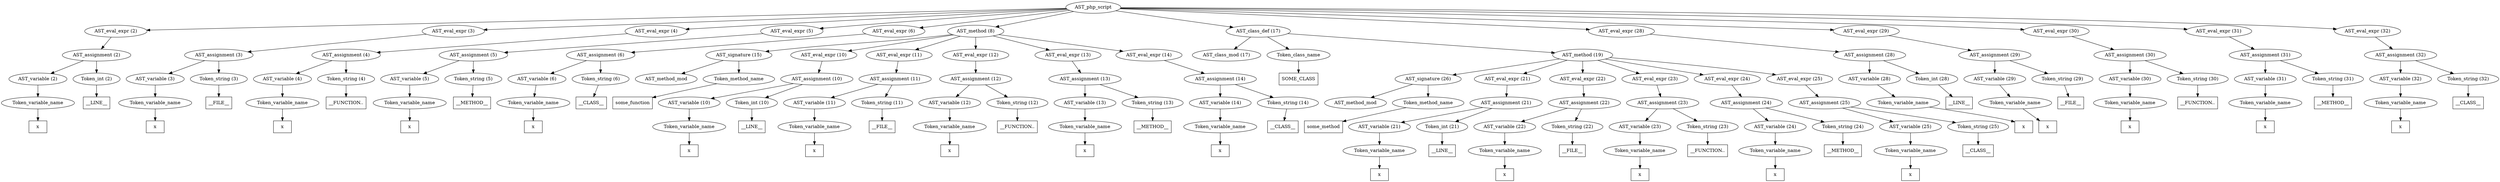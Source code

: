 /*
 * AST in dot format generated by phc -- the PHP compiler
 */

digraph AST {
node_0 [label="AST_php_script"];
node_1 [label="AST_eval_expr (2)"];
node_2 [label="AST_assignment (2)"];
node_3 [label="AST_variable (2)"];
node_4 [label="Token_variable_name"];
node_5 [label="x", shape=box]
node_4 -> node_5;
node_3 -> node_4;
node_6 [label="Token_int (2)"];
node_7 [label="__LINE__", shape=box]
node_6 -> node_7;
node_2 -> node_6;
node_2 -> node_3;
node_1 -> node_2;
node_8 [label="AST_eval_expr (3)"];
node_9 [label="AST_assignment (3)"];
node_10 [label="AST_variable (3)"];
node_11 [label="Token_variable_name"];
node_12 [label="x", shape=box]
node_11 -> node_12;
node_10 -> node_11;
node_13 [label="Token_string (3)"];
node_14 [label="__FILE__", shape=box]
node_13 -> node_14;
node_9 -> node_13;
node_9 -> node_10;
node_8 -> node_9;
node_15 [label="AST_eval_expr (4)"];
node_16 [label="AST_assignment (4)"];
node_17 [label="AST_variable (4)"];
node_18 [label="Token_variable_name"];
node_19 [label="x", shape=box]
node_18 -> node_19;
node_17 -> node_18;
node_20 [label="Token_string (4)"];
node_21 [label="__FUNCTION..", shape=box]
node_20 -> node_21;
node_16 -> node_20;
node_16 -> node_17;
node_15 -> node_16;
node_22 [label="AST_eval_expr (5)"];
node_23 [label="AST_assignment (5)"];
node_24 [label="AST_variable (5)"];
node_25 [label="Token_variable_name"];
node_26 [label="x", shape=box]
node_25 -> node_26;
node_24 -> node_25;
node_27 [label="Token_string (5)"];
node_28 [label="__METHOD__", shape=box]
node_27 -> node_28;
node_23 -> node_27;
node_23 -> node_24;
node_22 -> node_23;
node_29 [label="AST_eval_expr (6)"];
node_30 [label="AST_assignment (6)"];
node_31 [label="AST_variable (6)"];
node_32 [label="Token_variable_name"];
node_33 [label="x", shape=box]
node_32 -> node_33;
node_31 -> node_32;
node_34 [label="Token_string (6)"];
node_35 [label="__CLASS__", shape=box]
node_34 -> node_35;
node_30 -> node_34;
node_30 -> node_31;
node_29 -> node_30;
node_36 [label="AST_method (8)"];
node_37 [label="AST_signature (15)"];
node_38 [label="AST_method_mod"];
node_39 [label="Token_method_name"];
node_40 [label="some_function", shape=box]
node_39 -> node_40;
node_37 -> node_39;
node_37 -> node_38;
node_41 [label="AST_eval_expr (10)"];
node_42 [label="AST_assignment (10)"];
node_43 [label="AST_variable (10)"];
node_44 [label="Token_variable_name"];
node_45 [label="x", shape=box]
node_44 -> node_45;
node_43 -> node_44;
node_46 [label="Token_int (10)"];
node_47 [label="__LINE__", shape=box]
node_46 -> node_47;
node_42 -> node_46;
node_42 -> node_43;
node_41 -> node_42;
node_48 [label="AST_eval_expr (11)"];
node_49 [label="AST_assignment (11)"];
node_50 [label="AST_variable (11)"];
node_51 [label="Token_variable_name"];
node_52 [label="x", shape=box]
node_51 -> node_52;
node_50 -> node_51;
node_53 [label="Token_string (11)"];
node_54 [label="__FILE__", shape=box]
node_53 -> node_54;
node_49 -> node_53;
node_49 -> node_50;
node_48 -> node_49;
node_55 [label="AST_eval_expr (12)"];
node_56 [label="AST_assignment (12)"];
node_57 [label="AST_variable (12)"];
node_58 [label="Token_variable_name"];
node_59 [label="x", shape=box]
node_58 -> node_59;
node_57 -> node_58;
node_60 [label="Token_string (12)"];
node_61 [label="__FUNCTION..", shape=box]
node_60 -> node_61;
node_56 -> node_60;
node_56 -> node_57;
node_55 -> node_56;
node_62 [label="AST_eval_expr (13)"];
node_63 [label="AST_assignment (13)"];
node_64 [label="AST_variable (13)"];
node_65 [label="Token_variable_name"];
node_66 [label="x", shape=box]
node_65 -> node_66;
node_64 -> node_65;
node_67 [label="Token_string (13)"];
node_68 [label="__METHOD__", shape=box]
node_67 -> node_68;
node_63 -> node_67;
node_63 -> node_64;
node_62 -> node_63;
node_69 [label="AST_eval_expr (14)"];
node_70 [label="AST_assignment (14)"];
node_71 [label="AST_variable (14)"];
node_72 [label="Token_variable_name"];
node_73 [label="x", shape=box]
node_72 -> node_73;
node_71 -> node_72;
node_74 [label="Token_string (14)"];
node_75 [label="__CLASS__", shape=box]
node_74 -> node_75;
node_70 -> node_74;
node_70 -> node_71;
node_69 -> node_70;
node_36 -> node_69;
node_36 -> node_62;
node_36 -> node_55;
node_36 -> node_48;
node_36 -> node_41;
node_36 -> node_37;
node_76 [label="AST_class_def (17)"];
node_77 [label="AST_class_mod (17)"];
node_78 [label="Token_class_name"];
node_79 [label="SOME_CLASS", shape=box]
node_78 -> node_79;
node_80 [label="AST_method (19)"];
node_81 [label="AST_signature (26)"];
node_82 [label="AST_method_mod"];
node_83 [label="Token_method_name"];
node_84 [label="some_method", shape=box]
node_83 -> node_84;
node_81 -> node_83;
node_81 -> node_82;
node_85 [label="AST_eval_expr (21)"];
node_86 [label="AST_assignment (21)"];
node_87 [label="AST_variable (21)"];
node_88 [label="Token_variable_name"];
node_89 [label="x", shape=box]
node_88 -> node_89;
node_87 -> node_88;
node_90 [label="Token_int (21)"];
node_91 [label="__LINE__", shape=box]
node_90 -> node_91;
node_86 -> node_90;
node_86 -> node_87;
node_85 -> node_86;
node_92 [label="AST_eval_expr (22)"];
node_93 [label="AST_assignment (22)"];
node_94 [label="AST_variable (22)"];
node_95 [label="Token_variable_name"];
node_96 [label="x", shape=box]
node_95 -> node_96;
node_94 -> node_95;
node_97 [label="Token_string (22)"];
node_98 [label="__FILE__", shape=box]
node_97 -> node_98;
node_93 -> node_97;
node_93 -> node_94;
node_92 -> node_93;
node_99 [label="AST_eval_expr (23)"];
node_100 [label="AST_assignment (23)"];
node_101 [label="AST_variable (23)"];
node_102 [label="Token_variable_name"];
node_103 [label="x", shape=box]
node_102 -> node_103;
node_101 -> node_102;
node_104 [label="Token_string (23)"];
node_105 [label="__FUNCTION..", shape=box]
node_104 -> node_105;
node_100 -> node_104;
node_100 -> node_101;
node_99 -> node_100;
node_106 [label="AST_eval_expr (24)"];
node_107 [label="AST_assignment (24)"];
node_108 [label="AST_variable (24)"];
node_109 [label="Token_variable_name"];
node_110 [label="x", shape=box]
node_109 -> node_110;
node_108 -> node_109;
node_111 [label="Token_string (24)"];
node_112 [label="__METHOD__", shape=box]
node_111 -> node_112;
node_107 -> node_111;
node_107 -> node_108;
node_106 -> node_107;
node_113 [label="AST_eval_expr (25)"];
node_114 [label="AST_assignment (25)"];
node_115 [label="AST_variable (25)"];
node_116 [label="Token_variable_name"];
node_117 [label="x", shape=box]
node_116 -> node_117;
node_115 -> node_116;
node_118 [label="Token_string (25)"];
node_119 [label="__CLASS__", shape=box]
node_118 -> node_119;
node_114 -> node_118;
node_114 -> node_115;
node_113 -> node_114;
node_80 -> node_113;
node_80 -> node_106;
node_80 -> node_99;
node_80 -> node_92;
node_80 -> node_85;
node_80 -> node_81;
node_76 -> node_80;
node_76 -> node_78;
node_76 -> node_77;
node_120 [label="AST_eval_expr (28)"];
node_121 [label="AST_assignment (28)"];
node_122 [label="AST_variable (28)"];
node_123 [label="Token_variable_name"];
node_124 [label="x", shape=box]
node_123 -> node_124;
node_122 -> node_123;
node_125 [label="Token_int (28)"];
node_126 [label="__LINE__", shape=box]
node_125 -> node_126;
node_121 -> node_125;
node_121 -> node_122;
node_120 -> node_121;
node_127 [label="AST_eval_expr (29)"];
node_128 [label="AST_assignment (29)"];
node_129 [label="AST_variable (29)"];
node_130 [label="Token_variable_name"];
node_131 [label="x", shape=box]
node_130 -> node_131;
node_129 -> node_130;
node_132 [label="Token_string (29)"];
node_133 [label="__FILE__", shape=box]
node_132 -> node_133;
node_128 -> node_132;
node_128 -> node_129;
node_127 -> node_128;
node_134 [label="AST_eval_expr (30)"];
node_135 [label="AST_assignment (30)"];
node_136 [label="AST_variable (30)"];
node_137 [label="Token_variable_name"];
node_138 [label="x", shape=box]
node_137 -> node_138;
node_136 -> node_137;
node_139 [label="Token_string (30)"];
node_140 [label="__FUNCTION..", shape=box]
node_139 -> node_140;
node_135 -> node_139;
node_135 -> node_136;
node_134 -> node_135;
node_141 [label="AST_eval_expr (31)"];
node_142 [label="AST_assignment (31)"];
node_143 [label="AST_variable (31)"];
node_144 [label="Token_variable_name"];
node_145 [label="x", shape=box]
node_144 -> node_145;
node_143 -> node_144;
node_146 [label="Token_string (31)"];
node_147 [label="__METHOD__", shape=box]
node_146 -> node_147;
node_142 -> node_146;
node_142 -> node_143;
node_141 -> node_142;
node_148 [label="AST_eval_expr (32)"];
node_149 [label="AST_assignment (32)"];
node_150 [label="AST_variable (32)"];
node_151 [label="Token_variable_name"];
node_152 [label="x", shape=box]
node_151 -> node_152;
node_150 -> node_151;
node_153 [label="Token_string (32)"];
node_154 [label="__CLASS__", shape=box]
node_153 -> node_154;
node_149 -> node_153;
node_149 -> node_150;
node_148 -> node_149;
node_0 -> node_148;
node_0 -> node_141;
node_0 -> node_134;
node_0 -> node_127;
node_0 -> node_120;
node_0 -> node_76;
node_0 -> node_36;
node_0 -> node_29;
node_0 -> node_22;
node_0 -> node_15;
node_0 -> node_8;
node_0 -> node_1;
}
